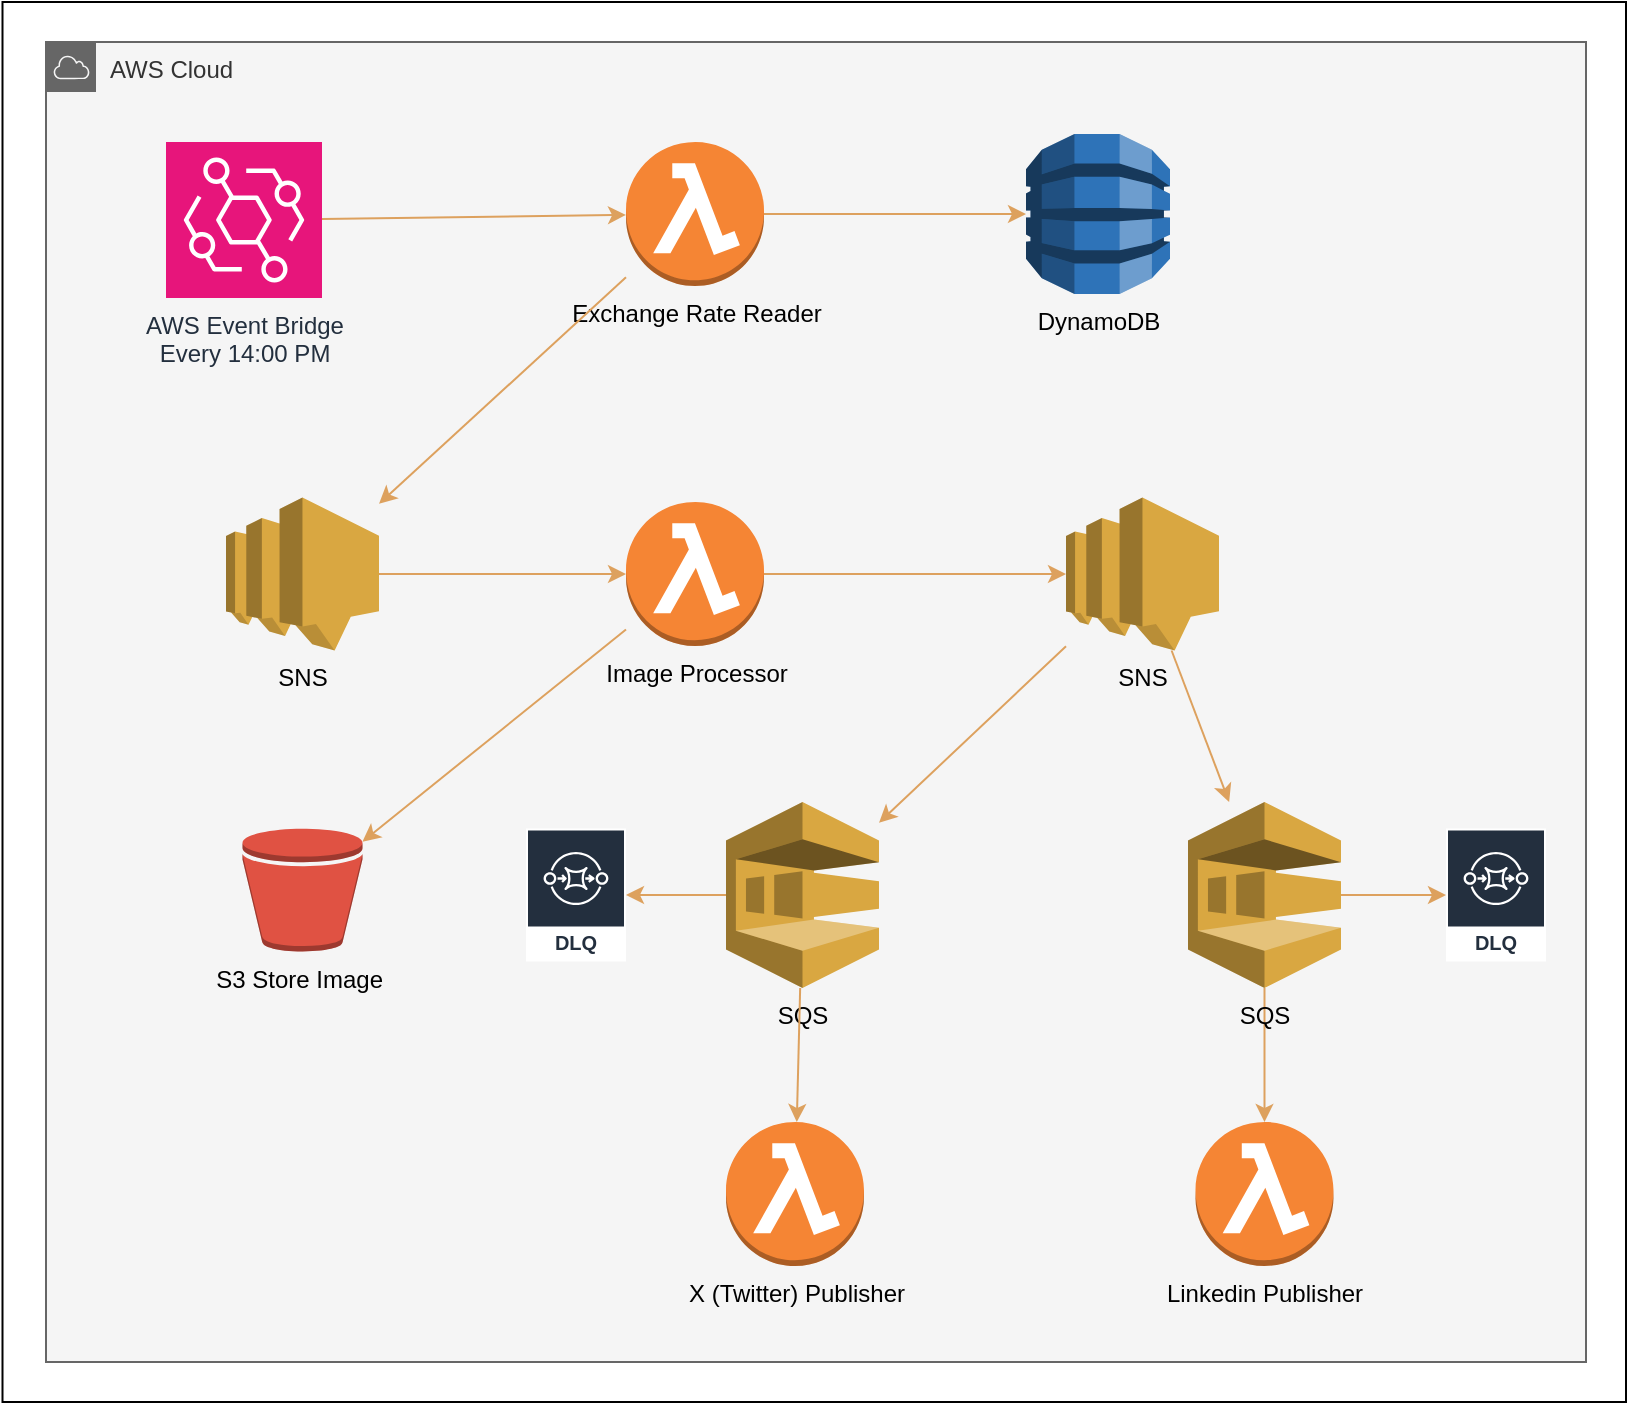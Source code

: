 <mxfile>
    <diagram name="Page-1" id="UEPm4yRY4TWdFPG1XQJA">
        <mxGraphModel dx="1134" dy="827" grid="1" gridSize="10" guides="1" tooltips="1" connect="1" arrows="1" fold="1" page="1" pageScale="1" pageWidth="850" pageHeight="1100" math="0" shadow="0">
            <root>
                <mxCell id="0"/>
                <mxCell id="1" parent="0"/>
                <mxCell id="3" value="" style="rounded=0;whiteSpace=wrap;html=1;" vertex="1" parent="1">
                    <mxGeometry x="18.25" y="80" width="811.75" height="700" as="geometry"/>
                </mxCell>
                <mxCell id="888BCyRFIgqNpopl8amn-6" value="AWS Cloud" style="sketch=0;outlineConnect=0;html=1;whiteSpace=wrap;fontSize=12;fontStyle=0;shape=mxgraph.aws4.group;grIcon=mxgraph.aws4.group_aws_cloud;strokeColor=#666666;fillColor=#f5f5f5;verticalAlign=top;align=left;spacingLeft=30;fontColor=#333333;dashed=0;" parent="1" vertex="1">
                    <mxGeometry x="40" y="100" width="770" height="660" as="geometry"/>
                </mxCell>
                <mxCell id="888BCyRFIgqNpopl8amn-1" value="Exchange Rate Reader" style="outlineConnect=0;dashed=0;verticalLabelPosition=bottom;verticalAlign=top;align=center;html=1;shape=mxgraph.aws3.lambda_function;fillColor=#F58534;gradientColor=none;" parent="1" vertex="1">
                    <mxGeometry x="330" y="150" width="69" height="72" as="geometry"/>
                </mxCell>
                <mxCell id="888BCyRFIgqNpopl8amn-16" value="AWS Event Bridge&lt;br&gt;Every 14:00 PM" style="sketch=0;points=[[0,0,0],[0.25,0,0],[0.5,0,0],[0.75,0,0],[1,0,0],[0,1,0],[0.25,1,0],[0.5,1,0],[0.75,1,0],[1,1,0],[0,0.25,0],[0,0.5,0],[0,0.75,0],[1,0.25,0],[1,0.5,0],[1,0.75,0]];outlineConnect=0;fontColor=#232F3E;fillColor=#E7157B;strokeColor=#ffffff;dashed=0;verticalLabelPosition=bottom;verticalAlign=top;align=center;html=1;fontSize=12;fontStyle=0;aspect=fixed;shape=mxgraph.aws4.resourceIcon;resIcon=mxgraph.aws4.eventbridge;" parent="1" vertex="1">
                    <mxGeometry x="100" y="150" width="78" height="78" as="geometry"/>
                </mxCell>
                <mxCell id="888BCyRFIgqNpopl8amn-22" value="DynamoDB" style="outlineConnect=0;dashed=0;verticalLabelPosition=bottom;verticalAlign=top;align=center;html=1;shape=mxgraph.aws3.dynamo_db;fillColor=#2E73B8;gradientColor=none;strokeColor=#DDA15E;fontColor=#000000;" parent="1" vertex="1">
                    <mxGeometry x="530" y="146" width="72" height="80" as="geometry"/>
                </mxCell>
                <mxCell id="888BCyRFIgqNpopl8amn-25" value="" style="endArrow=classic;html=1;rounded=0;strokeColor=#DDA15E;fontColor=#FEFAE0;fillColor=#BC6C25;" parent="1" source="888BCyRFIgqNpopl8amn-1" target="888BCyRFIgqNpopl8amn-22" edge="1">
                    <mxGeometry width="50" height="50" relative="1" as="geometry">
                        <mxPoint x="400" y="450" as="sourcePoint"/>
                        <mxPoint x="450" y="400" as="targetPoint"/>
                        <Array as="points"/>
                    </mxGeometry>
                </mxCell>
                <mxCell id="888BCyRFIgqNpopl8amn-29" value="" style="endArrow=classic;html=1;rounded=0;strokeColor=#DDA15E;fontColor=#FEFAE0;fillColor=#BC6C25;" parent="1" source="888BCyRFIgqNpopl8amn-1" target="888BCyRFIgqNpopl8amn-30" edge="1">
                    <mxGeometry width="50" height="50" relative="1" as="geometry">
                        <mxPoint x="440" y="440" as="sourcePoint"/>
                        <mxPoint x="408.2" y="470" as="targetPoint"/>
                        <Array as="points"/>
                    </mxGeometry>
                </mxCell>
                <mxCell id="888BCyRFIgqNpopl8amn-45" value="" style="edgeStyle=orthogonalEdgeStyle;rounded=0;orthogonalLoop=1;jettySize=auto;html=1;strokeColor=#DDA15E;fontColor=#FEFAE0;fillColor=#BC6C25;" parent="1" source="888BCyRFIgqNpopl8amn-30" target="888BCyRFIgqNpopl8amn-42" edge="1">
                    <mxGeometry relative="1" as="geometry"/>
                </mxCell>
                <mxCell id="888BCyRFIgqNpopl8amn-30" value="&lt;font style=&quot;color: rgb(0, 0, 0);&quot;&gt;SNS&lt;/font&gt;" style="outlineConnect=0;dashed=0;verticalLabelPosition=bottom;verticalAlign=top;align=center;html=1;shape=mxgraph.aws3.sns;fillColor=#D9A741;gradientColor=none;strokeColor=#DDA15E;fontColor=#FEFAE0;" parent="1" vertex="1">
                    <mxGeometry x="130" y="327.75" width="76.5" height="76.5" as="geometry"/>
                </mxCell>
                <mxCell id="888BCyRFIgqNpopl8amn-33" value="&lt;font style=&quot;color: rgb(0, 0, 0);&quot;&gt;SQS&lt;/font&gt;" style="outlineConnect=0;dashed=0;verticalLabelPosition=bottom;verticalAlign=top;align=center;html=1;shape=mxgraph.aws3.sqs;fillColor=#D9A741;gradientColor=none;strokeColor=#DDA15E;fontColor=#FEFAE0;" parent="1" vertex="1">
                    <mxGeometry x="380" y="480" width="76.5" height="93" as="geometry"/>
                </mxCell>
                <mxCell id="888BCyRFIgqNpopl8amn-34" value="X (Twitter) Publisher" style="outlineConnect=0;dashed=0;verticalLabelPosition=bottom;verticalAlign=top;align=center;html=1;shape=mxgraph.aws3.lambda_function;fillColor=#F58534;gradientColor=none;" parent="1" vertex="1">
                    <mxGeometry x="380" y="640" width="69" height="72" as="geometry"/>
                </mxCell>
                <mxCell id="888BCyRFIgqNpopl8amn-38" value="Linkedin Publisher" style="outlineConnect=0;dashed=0;verticalLabelPosition=bottom;verticalAlign=top;align=center;html=1;shape=mxgraph.aws3.lambda_function;fillColor=#F58534;gradientColor=none;" parent="1" vertex="1">
                    <mxGeometry x="614.75" y="640" width="69" height="72" as="geometry"/>
                </mxCell>
                <mxCell id="888BCyRFIgqNpopl8amn-39" value="" style="endArrow=classic;html=1;rounded=0;strokeColor=#DDA15E;fontColor=#FEFAE0;fillColor=#BC6C25;" parent="1" source="888BCyRFIgqNpopl8amn-50" target="888BCyRFIgqNpopl8amn-38" edge="1">
                    <mxGeometry width="50" height="50" relative="1" as="geometry">
                        <mxPoint x="700" y="440" as="sourcePoint"/>
                        <mxPoint x="560" y="563" as="targetPoint"/>
                    </mxGeometry>
                </mxCell>
                <mxCell id="888BCyRFIgqNpopl8amn-40" value="DLQ" style="sketch=0;outlineConnect=0;fontColor=#232F3E;gradientColor=none;strokeColor=#ffffff;fillColor=#232F3E;dashed=0;verticalLabelPosition=middle;verticalAlign=bottom;align=center;html=1;whiteSpace=wrap;fontSize=10;fontStyle=1;spacing=3;shape=mxgraph.aws4.productIcon;prIcon=mxgraph.aws4.sqs;" parent="1" vertex="1">
                    <mxGeometry x="740" y="493.25" width="50" height="66.5" as="geometry"/>
                </mxCell>
                <mxCell id="888BCyRFIgqNpopl8amn-42" value="Image Processor" style="outlineConnect=0;dashed=0;verticalLabelPosition=bottom;verticalAlign=top;align=center;html=1;shape=mxgraph.aws3.lambda_function;fillColor=#F58534;gradientColor=none;" parent="1" vertex="1">
                    <mxGeometry x="330" y="330" width="69" height="72" as="geometry"/>
                </mxCell>
                <mxCell id="888BCyRFIgqNpopl8amn-46" value="&lt;font style=&quot;color: rgb(0, 0, 0);&quot;&gt;SNS&lt;/font&gt;" style="outlineConnect=0;dashed=0;verticalLabelPosition=bottom;verticalAlign=top;align=center;html=1;shape=mxgraph.aws3.sns;fillColor=#D9A741;gradientColor=none;strokeColor=#DDA15E;fontColor=#FEFAE0;" parent="1" vertex="1">
                    <mxGeometry x="550" y="327.75" width="76.5" height="76.5" as="geometry"/>
                </mxCell>
                <mxCell id="888BCyRFIgqNpopl8amn-47" value="" style="endArrow=classic;html=1;rounded=0;strokeColor=#DDA15E;fontColor=#FEFAE0;fillColor=#BC6C25;" parent="1" source="888BCyRFIgqNpopl8amn-42" target="888BCyRFIgqNpopl8amn-46" edge="1">
                    <mxGeometry width="50" height="50" relative="1" as="geometry">
                        <mxPoint x="440" y="440" as="sourcePoint"/>
                        <mxPoint x="490" y="390" as="targetPoint"/>
                    </mxGeometry>
                </mxCell>
                <mxCell id="888BCyRFIgqNpopl8amn-48" value="" style="endArrow=classic;html=1;rounded=0;strokeColor=#DDA15E;fontColor=#FEFAE0;fillColor=#BC6C25;" parent="1" source="888BCyRFIgqNpopl8amn-16" target="888BCyRFIgqNpopl8amn-1" edge="1">
                    <mxGeometry width="50" height="50" relative="1" as="geometry">
                        <mxPoint x="220" y="210" as="sourcePoint"/>
                        <mxPoint x="270" y="160" as="targetPoint"/>
                    </mxGeometry>
                </mxCell>
                <mxCell id="888BCyRFIgqNpopl8amn-49" value="" style="endArrow=classic;html=1;rounded=0;strokeColor=#DDA15E;fontColor=#FEFAE0;fillColor=#BC6C25;" parent="1" source="888BCyRFIgqNpopl8amn-46" target="888BCyRFIgqNpopl8amn-33" edge="1">
                    <mxGeometry width="50" height="50" relative="1" as="geometry">
                        <mxPoint x="602" y="370" as="sourcePoint"/>
                        <mxPoint x="689" y="360" as="targetPoint"/>
                    </mxGeometry>
                </mxCell>
                <mxCell id="888BCyRFIgqNpopl8amn-50" value="&lt;font style=&quot;color: rgb(0, 0, 0);&quot;&gt;SQS&lt;/font&gt;" style="outlineConnect=0;dashed=0;verticalLabelPosition=bottom;verticalAlign=top;align=center;html=1;shape=mxgraph.aws3.sqs;fillColor=#D9A741;gradientColor=none;strokeColor=#DDA15E;fontColor=#FEFAE0;" parent="1" vertex="1">
                    <mxGeometry x="611" y="480" width="76.5" height="93" as="geometry"/>
                </mxCell>
                <mxCell id="888BCyRFIgqNpopl8amn-52" value="" style="endArrow=classic;html=1;rounded=0;strokeColor=#DDA15E;fontColor=#FEFAE0;fillColor=#BC6C25;" parent="1" source="888BCyRFIgqNpopl8amn-46" target="888BCyRFIgqNpopl8amn-50" edge="1">
                    <mxGeometry width="50" height="50" relative="1" as="geometry">
                        <mxPoint x="610" y="450" as="sourcePoint"/>
                        <mxPoint x="660" y="400" as="targetPoint"/>
                    </mxGeometry>
                </mxCell>
                <mxCell id="888BCyRFIgqNpopl8amn-55" value="" style="endArrow=classic;html=1;rounded=0;strokeColor=#DDA15E;fontColor=#FEFAE0;fillColor=#BC6C25;" parent="1" source="888BCyRFIgqNpopl8amn-33" target="888BCyRFIgqNpopl8amn-34" edge="1">
                    <mxGeometry width="50" height="50" relative="1" as="geometry">
                        <mxPoint x="180" y="630" as="sourcePoint"/>
                        <mxPoint x="230" y="580" as="targetPoint"/>
                    </mxGeometry>
                </mxCell>
                <mxCell id="888BCyRFIgqNpopl8amn-56" value="" style="endArrow=classic;html=1;rounded=0;strokeColor=#DDA15E;fontColor=#FEFAE0;fillColor=#BC6C25;" parent="1" source="888BCyRFIgqNpopl8amn-33" target="888BCyRFIgqNpopl8amn-58" edge="1">
                    <mxGeometry width="50" height="50" relative="1" as="geometry">
                        <mxPoint x="440" y="440" as="sourcePoint"/>
                        <mxPoint x="490" y="390" as="targetPoint"/>
                    </mxGeometry>
                </mxCell>
                <mxCell id="888BCyRFIgqNpopl8amn-57" value="" style="endArrow=classic;html=1;rounded=0;strokeColor=#DDA15E;fontColor=#FEFAE0;fillColor=#BC6C25;" parent="1" source="888BCyRFIgqNpopl8amn-50" target="888BCyRFIgqNpopl8amn-40" edge="1">
                    <mxGeometry width="50" height="50" relative="1" as="geometry">
                        <mxPoint x="740" y="430" as="sourcePoint"/>
                        <mxPoint x="790" y="380" as="targetPoint"/>
                    </mxGeometry>
                </mxCell>
                <mxCell id="888BCyRFIgqNpopl8amn-58" value="DLQ" style="sketch=0;outlineConnect=0;fontColor=#232F3E;gradientColor=none;strokeColor=#ffffff;fillColor=#232F3E;dashed=0;verticalLabelPosition=middle;verticalAlign=bottom;align=center;html=1;whiteSpace=wrap;fontSize=10;fontStyle=1;spacing=3;shape=mxgraph.aws4.productIcon;prIcon=mxgraph.aws4.sqs;" parent="1" vertex="1">
                    <mxGeometry x="280" y="493.25" width="50" height="66.5" as="geometry"/>
                </mxCell>
                <mxCell id="888BCyRFIgqNpopl8amn-59" value="&lt;font style=&quot;color: rgb(0, 0, 0);&quot;&gt;S3 Store Image&amp;nbsp;&lt;/font&gt;" style="outlineConnect=0;dashed=0;verticalLabelPosition=bottom;verticalAlign=top;align=center;html=1;shape=mxgraph.aws3.bucket;fillColor=#E05243;gradientColor=none;strokeColor=#DDA15E;fontColor=#FEFAE0;" parent="1" vertex="1">
                    <mxGeometry x="138.25" y="493.25" width="60" height="61.5" as="geometry"/>
                </mxCell>
                <mxCell id="888BCyRFIgqNpopl8amn-60" value="" style="endArrow=classic;html=1;rounded=0;strokeColor=#DDA15E;fontColor=#FEFAE0;fillColor=#BC6C25;" parent="1" source="888BCyRFIgqNpopl8amn-42" target="888BCyRFIgqNpopl8amn-59" edge="1">
                    <mxGeometry width="50" height="50" relative="1" as="geometry">
                        <mxPoint x="440" y="440" as="sourcePoint"/>
                        <mxPoint x="490" y="390" as="targetPoint"/>
                    </mxGeometry>
                </mxCell>
            </root>
        </mxGraphModel>
    </diagram>
</mxfile>